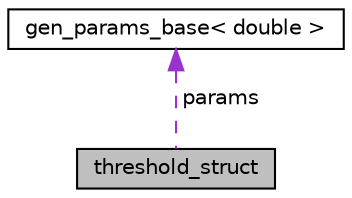 digraph "threshold_struct"
{
 // LATEX_PDF_SIZE
  edge [fontname="Helvetica",fontsize="10",labelfontname="Helvetica",labelfontsize="10"];
  node [fontname="Helvetica",fontsize="10",shape=record];
  Node1 [label="threshold_struct",height=0.2,width=0.4,color="black", fillcolor="grey75", style="filled", fontcolor="black",tooltip=" "];
  Node2 -> Node1 [dir="back",color="darkorchid3",fontsize="10",style="dashed",label=" params" ];
  Node2 [label="gen_params_base\< double \>",height=0.2,width=0.4,color="black", fillcolor="white", style="filled",URL="$classgen__params__base.html",tooltip=" "];
}
